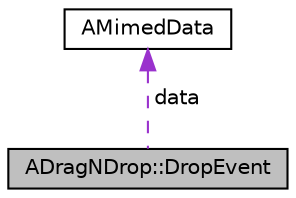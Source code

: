 digraph "ADragNDrop::DropEvent"
{
 // LATEX_PDF_SIZE
  edge [fontname="Helvetica",fontsize="10",labelfontname="Helvetica",labelfontsize="10"];
  node [fontname="Helvetica",fontsize="10",shape=record];
  Node1 [label="ADragNDrop::DropEvent",height=0.2,width=0.4,color="black", fillcolor="grey75", style="filled", fontcolor="black",tooltip=" "];
  Node2 -> Node1 [dir="back",color="darkorchid3",fontsize="10",style="dashed",label=" data" ,fontname="Helvetica"];
  Node2 [label="AMimedData",height=0.2,width=0.4,color="black", fillcolor="white", style="filled",URL="$classAMimedData.html",tooltip="Mime-type data associated storage."];
}
